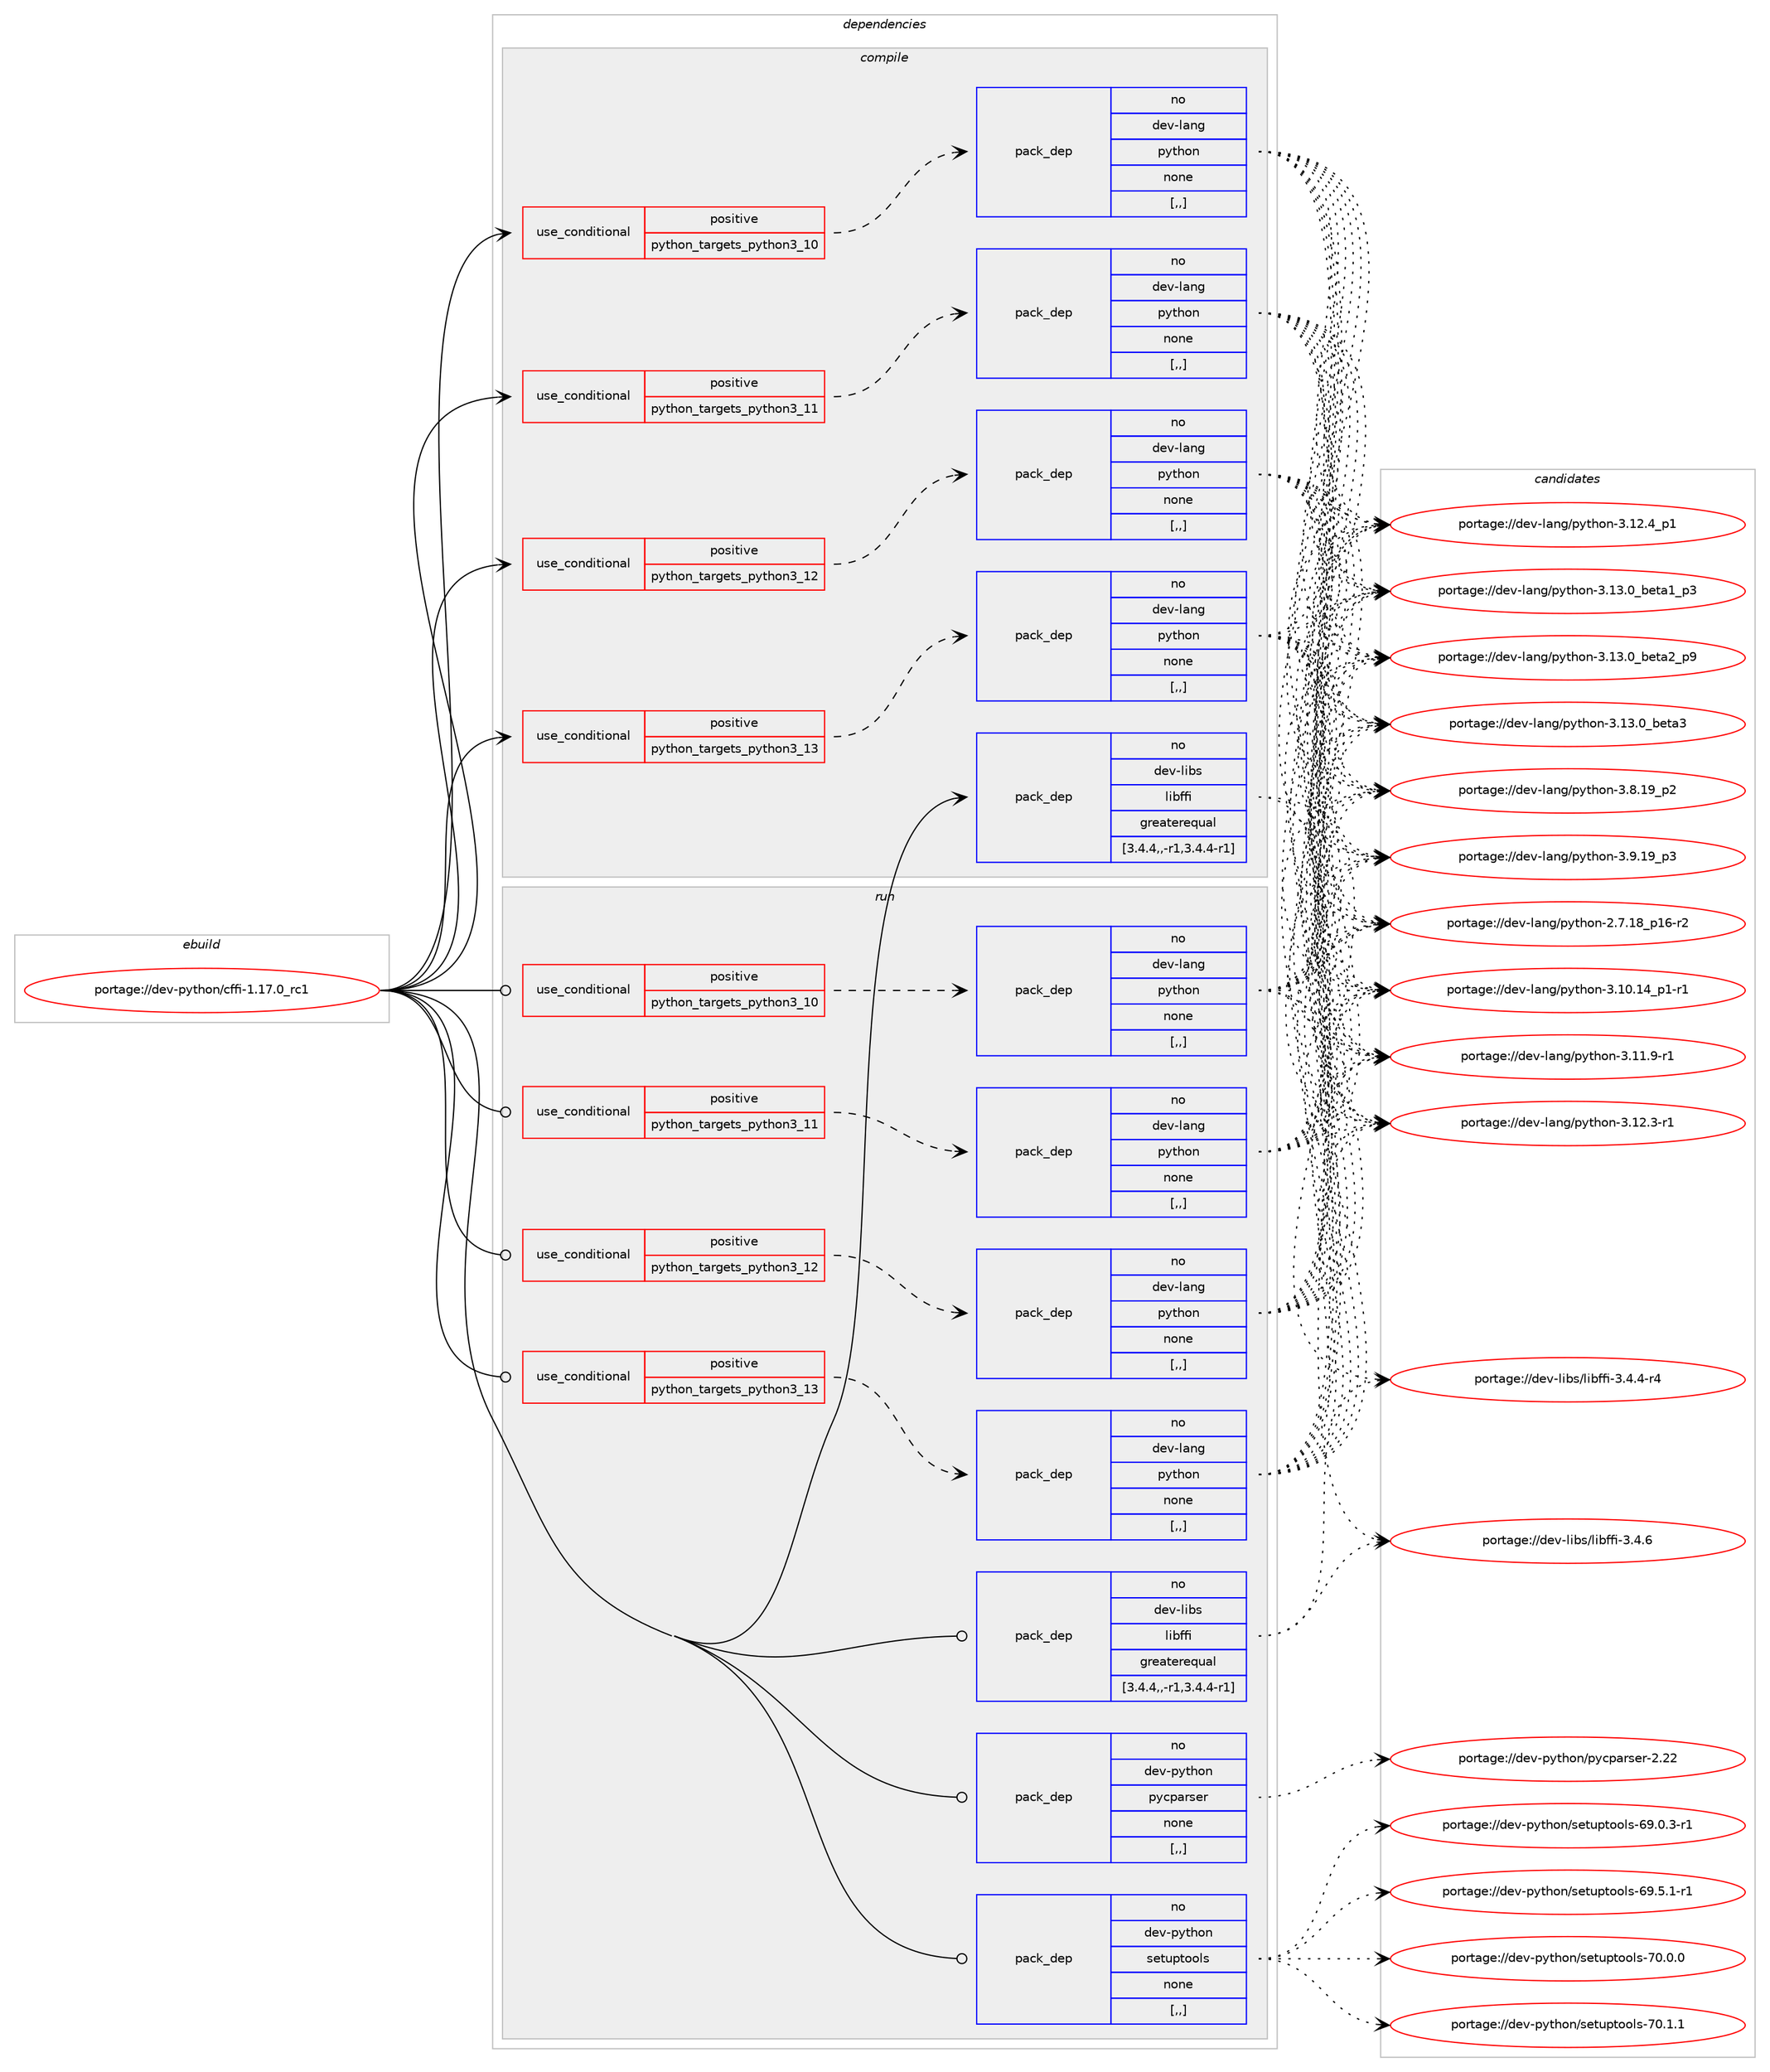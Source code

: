 digraph prolog {

# *************
# Graph options
# *************

newrank=true;
concentrate=true;
compound=true;
graph [rankdir=LR,fontname=Helvetica,fontsize=10,ranksep=1.5];#, ranksep=2.5, nodesep=0.2];
edge  [arrowhead=vee];
node  [fontname=Helvetica,fontsize=10];

# **********
# The ebuild
# **********

subgraph cluster_leftcol {
color=gray;
rank=same;
label=<<i>ebuild</i>>;
id [label="portage://dev-python/cffi-1.17.0_rc1", color=red, width=4, href="../dev-python/cffi-1.17.0_rc1.svg"];
}

# ****************
# The dependencies
# ****************

subgraph cluster_midcol {
color=gray;
label=<<i>dependencies</i>>;
subgraph cluster_compile {
fillcolor="#eeeeee";
style=filled;
label=<<i>compile</i>>;
subgraph cond30704 {
dependency140201 [label=<<TABLE BORDER="0" CELLBORDER="1" CELLSPACING="0" CELLPADDING="4"><TR><TD ROWSPAN="3" CELLPADDING="10">use_conditional</TD></TR><TR><TD>positive</TD></TR><TR><TD>python_targets_python3_10</TD></TR></TABLE>>, shape=none, color=red];
subgraph pack108285 {
dependency140202 [label=<<TABLE BORDER="0" CELLBORDER="1" CELLSPACING="0" CELLPADDING="4" WIDTH="220"><TR><TD ROWSPAN="6" CELLPADDING="30">pack_dep</TD></TR><TR><TD WIDTH="110">no</TD></TR><TR><TD>dev-lang</TD></TR><TR><TD>python</TD></TR><TR><TD>none</TD></TR><TR><TD>[,,]</TD></TR></TABLE>>, shape=none, color=blue];
}
dependency140201:e -> dependency140202:w [weight=20,style="dashed",arrowhead="vee"];
}
id:e -> dependency140201:w [weight=20,style="solid",arrowhead="vee"];
subgraph cond30705 {
dependency140203 [label=<<TABLE BORDER="0" CELLBORDER="1" CELLSPACING="0" CELLPADDING="4"><TR><TD ROWSPAN="3" CELLPADDING="10">use_conditional</TD></TR><TR><TD>positive</TD></TR><TR><TD>python_targets_python3_11</TD></TR></TABLE>>, shape=none, color=red];
subgraph pack108286 {
dependency140204 [label=<<TABLE BORDER="0" CELLBORDER="1" CELLSPACING="0" CELLPADDING="4" WIDTH="220"><TR><TD ROWSPAN="6" CELLPADDING="30">pack_dep</TD></TR><TR><TD WIDTH="110">no</TD></TR><TR><TD>dev-lang</TD></TR><TR><TD>python</TD></TR><TR><TD>none</TD></TR><TR><TD>[,,]</TD></TR></TABLE>>, shape=none, color=blue];
}
dependency140203:e -> dependency140204:w [weight=20,style="dashed",arrowhead="vee"];
}
id:e -> dependency140203:w [weight=20,style="solid",arrowhead="vee"];
subgraph cond30706 {
dependency140205 [label=<<TABLE BORDER="0" CELLBORDER="1" CELLSPACING="0" CELLPADDING="4"><TR><TD ROWSPAN="3" CELLPADDING="10">use_conditional</TD></TR><TR><TD>positive</TD></TR><TR><TD>python_targets_python3_12</TD></TR></TABLE>>, shape=none, color=red];
subgraph pack108287 {
dependency140206 [label=<<TABLE BORDER="0" CELLBORDER="1" CELLSPACING="0" CELLPADDING="4" WIDTH="220"><TR><TD ROWSPAN="6" CELLPADDING="30">pack_dep</TD></TR><TR><TD WIDTH="110">no</TD></TR><TR><TD>dev-lang</TD></TR><TR><TD>python</TD></TR><TR><TD>none</TD></TR><TR><TD>[,,]</TD></TR></TABLE>>, shape=none, color=blue];
}
dependency140205:e -> dependency140206:w [weight=20,style="dashed",arrowhead="vee"];
}
id:e -> dependency140205:w [weight=20,style="solid",arrowhead="vee"];
subgraph cond30707 {
dependency140207 [label=<<TABLE BORDER="0" CELLBORDER="1" CELLSPACING="0" CELLPADDING="4"><TR><TD ROWSPAN="3" CELLPADDING="10">use_conditional</TD></TR><TR><TD>positive</TD></TR><TR><TD>python_targets_python3_13</TD></TR></TABLE>>, shape=none, color=red];
subgraph pack108288 {
dependency140208 [label=<<TABLE BORDER="0" CELLBORDER="1" CELLSPACING="0" CELLPADDING="4" WIDTH="220"><TR><TD ROWSPAN="6" CELLPADDING="30">pack_dep</TD></TR><TR><TD WIDTH="110">no</TD></TR><TR><TD>dev-lang</TD></TR><TR><TD>python</TD></TR><TR><TD>none</TD></TR><TR><TD>[,,]</TD></TR></TABLE>>, shape=none, color=blue];
}
dependency140207:e -> dependency140208:w [weight=20,style="dashed",arrowhead="vee"];
}
id:e -> dependency140207:w [weight=20,style="solid",arrowhead="vee"];
subgraph pack108289 {
dependency140209 [label=<<TABLE BORDER="0" CELLBORDER="1" CELLSPACING="0" CELLPADDING="4" WIDTH="220"><TR><TD ROWSPAN="6" CELLPADDING="30">pack_dep</TD></TR><TR><TD WIDTH="110">no</TD></TR><TR><TD>dev-libs</TD></TR><TR><TD>libffi</TD></TR><TR><TD>greaterequal</TD></TR><TR><TD>[3.4.4,,-r1,3.4.4-r1]</TD></TR></TABLE>>, shape=none, color=blue];
}
id:e -> dependency140209:w [weight=20,style="solid",arrowhead="vee"];
}
subgraph cluster_compileandrun {
fillcolor="#eeeeee";
style=filled;
label=<<i>compile and run</i>>;
}
subgraph cluster_run {
fillcolor="#eeeeee";
style=filled;
label=<<i>run</i>>;
subgraph cond30708 {
dependency140210 [label=<<TABLE BORDER="0" CELLBORDER="1" CELLSPACING="0" CELLPADDING="4"><TR><TD ROWSPAN="3" CELLPADDING="10">use_conditional</TD></TR><TR><TD>positive</TD></TR><TR><TD>python_targets_python3_10</TD></TR></TABLE>>, shape=none, color=red];
subgraph pack108290 {
dependency140211 [label=<<TABLE BORDER="0" CELLBORDER="1" CELLSPACING="0" CELLPADDING="4" WIDTH="220"><TR><TD ROWSPAN="6" CELLPADDING="30">pack_dep</TD></TR><TR><TD WIDTH="110">no</TD></TR><TR><TD>dev-lang</TD></TR><TR><TD>python</TD></TR><TR><TD>none</TD></TR><TR><TD>[,,]</TD></TR></TABLE>>, shape=none, color=blue];
}
dependency140210:e -> dependency140211:w [weight=20,style="dashed",arrowhead="vee"];
}
id:e -> dependency140210:w [weight=20,style="solid",arrowhead="odot"];
subgraph cond30709 {
dependency140212 [label=<<TABLE BORDER="0" CELLBORDER="1" CELLSPACING="0" CELLPADDING="4"><TR><TD ROWSPAN="3" CELLPADDING="10">use_conditional</TD></TR><TR><TD>positive</TD></TR><TR><TD>python_targets_python3_11</TD></TR></TABLE>>, shape=none, color=red];
subgraph pack108291 {
dependency140213 [label=<<TABLE BORDER="0" CELLBORDER="1" CELLSPACING="0" CELLPADDING="4" WIDTH="220"><TR><TD ROWSPAN="6" CELLPADDING="30">pack_dep</TD></TR><TR><TD WIDTH="110">no</TD></TR><TR><TD>dev-lang</TD></TR><TR><TD>python</TD></TR><TR><TD>none</TD></TR><TR><TD>[,,]</TD></TR></TABLE>>, shape=none, color=blue];
}
dependency140212:e -> dependency140213:w [weight=20,style="dashed",arrowhead="vee"];
}
id:e -> dependency140212:w [weight=20,style="solid",arrowhead="odot"];
subgraph cond30710 {
dependency140214 [label=<<TABLE BORDER="0" CELLBORDER="1" CELLSPACING="0" CELLPADDING="4"><TR><TD ROWSPAN="3" CELLPADDING="10">use_conditional</TD></TR><TR><TD>positive</TD></TR><TR><TD>python_targets_python3_12</TD></TR></TABLE>>, shape=none, color=red];
subgraph pack108292 {
dependency140215 [label=<<TABLE BORDER="0" CELLBORDER="1" CELLSPACING="0" CELLPADDING="4" WIDTH="220"><TR><TD ROWSPAN="6" CELLPADDING="30">pack_dep</TD></TR><TR><TD WIDTH="110">no</TD></TR><TR><TD>dev-lang</TD></TR><TR><TD>python</TD></TR><TR><TD>none</TD></TR><TR><TD>[,,]</TD></TR></TABLE>>, shape=none, color=blue];
}
dependency140214:e -> dependency140215:w [weight=20,style="dashed",arrowhead="vee"];
}
id:e -> dependency140214:w [weight=20,style="solid",arrowhead="odot"];
subgraph cond30711 {
dependency140216 [label=<<TABLE BORDER="0" CELLBORDER="1" CELLSPACING="0" CELLPADDING="4"><TR><TD ROWSPAN="3" CELLPADDING="10">use_conditional</TD></TR><TR><TD>positive</TD></TR><TR><TD>python_targets_python3_13</TD></TR></TABLE>>, shape=none, color=red];
subgraph pack108293 {
dependency140217 [label=<<TABLE BORDER="0" CELLBORDER="1" CELLSPACING="0" CELLPADDING="4" WIDTH="220"><TR><TD ROWSPAN="6" CELLPADDING="30">pack_dep</TD></TR><TR><TD WIDTH="110">no</TD></TR><TR><TD>dev-lang</TD></TR><TR><TD>python</TD></TR><TR><TD>none</TD></TR><TR><TD>[,,]</TD></TR></TABLE>>, shape=none, color=blue];
}
dependency140216:e -> dependency140217:w [weight=20,style="dashed",arrowhead="vee"];
}
id:e -> dependency140216:w [weight=20,style="solid",arrowhead="odot"];
subgraph pack108294 {
dependency140218 [label=<<TABLE BORDER="0" CELLBORDER="1" CELLSPACING="0" CELLPADDING="4" WIDTH="220"><TR><TD ROWSPAN="6" CELLPADDING="30">pack_dep</TD></TR><TR><TD WIDTH="110">no</TD></TR><TR><TD>dev-libs</TD></TR><TR><TD>libffi</TD></TR><TR><TD>greaterequal</TD></TR><TR><TD>[3.4.4,,-r1,3.4.4-r1]</TD></TR></TABLE>>, shape=none, color=blue];
}
id:e -> dependency140218:w [weight=20,style="solid",arrowhead="odot"];
subgraph pack108295 {
dependency140219 [label=<<TABLE BORDER="0" CELLBORDER="1" CELLSPACING="0" CELLPADDING="4" WIDTH="220"><TR><TD ROWSPAN="6" CELLPADDING="30">pack_dep</TD></TR><TR><TD WIDTH="110">no</TD></TR><TR><TD>dev-python</TD></TR><TR><TD>pycparser</TD></TR><TR><TD>none</TD></TR><TR><TD>[,,]</TD></TR></TABLE>>, shape=none, color=blue];
}
id:e -> dependency140219:w [weight=20,style="solid",arrowhead="odot"];
subgraph pack108296 {
dependency140220 [label=<<TABLE BORDER="0" CELLBORDER="1" CELLSPACING="0" CELLPADDING="4" WIDTH="220"><TR><TD ROWSPAN="6" CELLPADDING="30">pack_dep</TD></TR><TR><TD WIDTH="110">no</TD></TR><TR><TD>dev-python</TD></TR><TR><TD>setuptools</TD></TR><TR><TD>none</TD></TR><TR><TD>[,,]</TD></TR></TABLE>>, shape=none, color=blue];
}
id:e -> dependency140220:w [weight=20,style="solid",arrowhead="odot"];
}
}

# **************
# The candidates
# **************

subgraph cluster_choices {
rank=same;
color=gray;
label=<<i>candidates</i>>;

subgraph choice108285 {
color=black;
nodesep=1;
choice100101118451089711010347112121116104111110455046554649569511249544511450 [label="portage://dev-lang/python-2.7.18_p16-r2", color=red, width=4,href="../dev-lang/python-2.7.18_p16-r2.svg"];
choice100101118451089711010347112121116104111110455146494846495295112494511449 [label="portage://dev-lang/python-3.10.14_p1-r1", color=red, width=4,href="../dev-lang/python-3.10.14_p1-r1.svg"];
choice100101118451089711010347112121116104111110455146494946574511449 [label="portage://dev-lang/python-3.11.9-r1", color=red, width=4,href="../dev-lang/python-3.11.9-r1.svg"];
choice100101118451089711010347112121116104111110455146495046514511449 [label="portage://dev-lang/python-3.12.3-r1", color=red, width=4,href="../dev-lang/python-3.12.3-r1.svg"];
choice100101118451089711010347112121116104111110455146495046529511249 [label="portage://dev-lang/python-3.12.4_p1", color=red, width=4,href="../dev-lang/python-3.12.4_p1.svg"];
choice10010111845108971101034711212111610411111045514649514648959810111697499511251 [label="portage://dev-lang/python-3.13.0_beta1_p3", color=red, width=4,href="../dev-lang/python-3.13.0_beta1_p3.svg"];
choice10010111845108971101034711212111610411111045514649514648959810111697509511257 [label="portage://dev-lang/python-3.13.0_beta2_p9", color=red, width=4,href="../dev-lang/python-3.13.0_beta2_p9.svg"];
choice1001011184510897110103471121211161041111104551464951464895981011169751 [label="portage://dev-lang/python-3.13.0_beta3", color=red, width=4,href="../dev-lang/python-3.13.0_beta3.svg"];
choice100101118451089711010347112121116104111110455146564649579511250 [label="portage://dev-lang/python-3.8.19_p2", color=red, width=4,href="../dev-lang/python-3.8.19_p2.svg"];
choice100101118451089711010347112121116104111110455146574649579511251 [label="portage://dev-lang/python-3.9.19_p3", color=red, width=4,href="../dev-lang/python-3.9.19_p3.svg"];
dependency140202:e -> choice100101118451089711010347112121116104111110455046554649569511249544511450:w [style=dotted,weight="100"];
dependency140202:e -> choice100101118451089711010347112121116104111110455146494846495295112494511449:w [style=dotted,weight="100"];
dependency140202:e -> choice100101118451089711010347112121116104111110455146494946574511449:w [style=dotted,weight="100"];
dependency140202:e -> choice100101118451089711010347112121116104111110455146495046514511449:w [style=dotted,weight="100"];
dependency140202:e -> choice100101118451089711010347112121116104111110455146495046529511249:w [style=dotted,weight="100"];
dependency140202:e -> choice10010111845108971101034711212111610411111045514649514648959810111697499511251:w [style=dotted,weight="100"];
dependency140202:e -> choice10010111845108971101034711212111610411111045514649514648959810111697509511257:w [style=dotted,weight="100"];
dependency140202:e -> choice1001011184510897110103471121211161041111104551464951464895981011169751:w [style=dotted,weight="100"];
dependency140202:e -> choice100101118451089711010347112121116104111110455146564649579511250:w [style=dotted,weight="100"];
dependency140202:e -> choice100101118451089711010347112121116104111110455146574649579511251:w [style=dotted,weight="100"];
}
subgraph choice108286 {
color=black;
nodesep=1;
choice100101118451089711010347112121116104111110455046554649569511249544511450 [label="portage://dev-lang/python-2.7.18_p16-r2", color=red, width=4,href="../dev-lang/python-2.7.18_p16-r2.svg"];
choice100101118451089711010347112121116104111110455146494846495295112494511449 [label="portage://dev-lang/python-3.10.14_p1-r1", color=red, width=4,href="../dev-lang/python-3.10.14_p1-r1.svg"];
choice100101118451089711010347112121116104111110455146494946574511449 [label="portage://dev-lang/python-3.11.9-r1", color=red, width=4,href="../dev-lang/python-3.11.9-r1.svg"];
choice100101118451089711010347112121116104111110455146495046514511449 [label="portage://dev-lang/python-3.12.3-r1", color=red, width=4,href="../dev-lang/python-3.12.3-r1.svg"];
choice100101118451089711010347112121116104111110455146495046529511249 [label="portage://dev-lang/python-3.12.4_p1", color=red, width=4,href="../dev-lang/python-3.12.4_p1.svg"];
choice10010111845108971101034711212111610411111045514649514648959810111697499511251 [label="portage://dev-lang/python-3.13.0_beta1_p3", color=red, width=4,href="../dev-lang/python-3.13.0_beta1_p3.svg"];
choice10010111845108971101034711212111610411111045514649514648959810111697509511257 [label="portage://dev-lang/python-3.13.0_beta2_p9", color=red, width=4,href="../dev-lang/python-3.13.0_beta2_p9.svg"];
choice1001011184510897110103471121211161041111104551464951464895981011169751 [label="portage://dev-lang/python-3.13.0_beta3", color=red, width=4,href="../dev-lang/python-3.13.0_beta3.svg"];
choice100101118451089711010347112121116104111110455146564649579511250 [label="portage://dev-lang/python-3.8.19_p2", color=red, width=4,href="../dev-lang/python-3.8.19_p2.svg"];
choice100101118451089711010347112121116104111110455146574649579511251 [label="portage://dev-lang/python-3.9.19_p3", color=red, width=4,href="../dev-lang/python-3.9.19_p3.svg"];
dependency140204:e -> choice100101118451089711010347112121116104111110455046554649569511249544511450:w [style=dotted,weight="100"];
dependency140204:e -> choice100101118451089711010347112121116104111110455146494846495295112494511449:w [style=dotted,weight="100"];
dependency140204:e -> choice100101118451089711010347112121116104111110455146494946574511449:w [style=dotted,weight="100"];
dependency140204:e -> choice100101118451089711010347112121116104111110455146495046514511449:w [style=dotted,weight="100"];
dependency140204:e -> choice100101118451089711010347112121116104111110455146495046529511249:w [style=dotted,weight="100"];
dependency140204:e -> choice10010111845108971101034711212111610411111045514649514648959810111697499511251:w [style=dotted,weight="100"];
dependency140204:e -> choice10010111845108971101034711212111610411111045514649514648959810111697509511257:w [style=dotted,weight="100"];
dependency140204:e -> choice1001011184510897110103471121211161041111104551464951464895981011169751:w [style=dotted,weight="100"];
dependency140204:e -> choice100101118451089711010347112121116104111110455146564649579511250:w [style=dotted,weight="100"];
dependency140204:e -> choice100101118451089711010347112121116104111110455146574649579511251:w [style=dotted,weight="100"];
}
subgraph choice108287 {
color=black;
nodesep=1;
choice100101118451089711010347112121116104111110455046554649569511249544511450 [label="portage://dev-lang/python-2.7.18_p16-r2", color=red, width=4,href="../dev-lang/python-2.7.18_p16-r2.svg"];
choice100101118451089711010347112121116104111110455146494846495295112494511449 [label="portage://dev-lang/python-3.10.14_p1-r1", color=red, width=4,href="../dev-lang/python-3.10.14_p1-r1.svg"];
choice100101118451089711010347112121116104111110455146494946574511449 [label="portage://dev-lang/python-3.11.9-r1", color=red, width=4,href="../dev-lang/python-3.11.9-r1.svg"];
choice100101118451089711010347112121116104111110455146495046514511449 [label="portage://dev-lang/python-3.12.3-r1", color=red, width=4,href="../dev-lang/python-3.12.3-r1.svg"];
choice100101118451089711010347112121116104111110455146495046529511249 [label="portage://dev-lang/python-3.12.4_p1", color=red, width=4,href="../dev-lang/python-3.12.4_p1.svg"];
choice10010111845108971101034711212111610411111045514649514648959810111697499511251 [label="portage://dev-lang/python-3.13.0_beta1_p3", color=red, width=4,href="../dev-lang/python-3.13.0_beta1_p3.svg"];
choice10010111845108971101034711212111610411111045514649514648959810111697509511257 [label="portage://dev-lang/python-3.13.0_beta2_p9", color=red, width=4,href="../dev-lang/python-3.13.0_beta2_p9.svg"];
choice1001011184510897110103471121211161041111104551464951464895981011169751 [label="portage://dev-lang/python-3.13.0_beta3", color=red, width=4,href="../dev-lang/python-3.13.0_beta3.svg"];
choice100101118451089711010347112121116104111110455146564649579511250 [label="portage://dev-lang/python-3.8.19_p2", color=red, width=4,href="../dev-lang/python-3.8.19_p2.svg"];
choice100101118451089711010347112121116104111110455146574649579511251 [label="portage://dev-lang/python-3.9.19_p3", color=red, width=4,href="../dev-lang/python-3.9.19_p3.svg"];
dependency140206:e -> choice100101118451089711010347112121116104111110455046554649569511249544511450:w [style=dotted,weight="100"];
dependency140206:e -> choice100101118451089711010347112121116104111110455146494846495295112494511449:w [style=dotted,weight="100"];
dependency140206:e -> choice100101118451089711010347112121116104111110455146494946574511449:w [style=dotted,weight="100"];
dependency140206:e -> choice100101118451089711010347112121116104111110455146495046514511449:w [style=dotted,weight="100"];
dependency140206:e -> choice100101118451089711010347112121116104111110455146495046529511249:w [style=dotted,weight="100"];
dependency140206:e -> choice10010111845108971101034711212111610411111045514649514648959810111697499511251:w [style=dotted,weight="100"];
dependency140206:e -> choice10010111845108971101034711212111610411111045514649514648959810111697509511257:w [style=dotted,weight="100"];
dependency140206:e -> choice1001011184510897110103471121211161041111104551464951464895981011169751:w [style=dotted,weight="100"];
dependency140206:e -> choice100101118451089711010347112121116104111110455146564649579511250:w [style=dotted,weight="100"];
dependency140206:e -> choice100101118451089711010347112121116104111110455146574649579511251:w [style=dotted,weight="100"];
}
subgraph choice108288 {
color=black;
nodesep=1;
choice100101118451089711010347112121116104111110455046554649569511249544511450 [label="portage://dev-lang/python-2.7.18_p16-r2", color=red, width=4,href="../dev-lang/python-2.7.18_p16-r2.svg"];
choice100101118451089711010347112121116104111110455146494846495295112494511449 [label="portage://dev-lang/python-3.10.14_p1-r1", color=red, width=4,href="../dev-lang/python-3.10.14_p1-r1.svg"];
choice100101118451089711010347112121116104111110455146494946574511449 [label="portage://dev-lang/python-3.11.9-r1", color=red, width=4,href="../dev-lang/python-3.11.9-r1.svg"];
choice100101118451089711010347112121116104111110455146495046514511449 [label="portage://dev-lang/python-3.12.3-r1", color=red, width=4,href="../dev-lang/python-3.12.3-r1.svg"];
choice100101118451089711010347112121116104111110455146495046529511249 [label="portage://dev-lang/python-3.12.4_p1", color=red, width=4,href="../dev-lang/python-3.12.4_p1.svg"];
choice10010111845108971101034711212111610411111045514649514648959810111697499511251 [label="portage://dev-lang/python-3.13.0_beta1_p3", color=red, width=4,href="../dev-lang/python-3.13.0_beta1_p3.svg"];
choice10010111845108971101034711212111610411111045514649514648959810111697509511257 [label="portage://dev-lang/python-3.13.0_beta2_p9", color=red, width=4,href="../dev-lang/python-3.13.0_beta2_p9.svg"];
choice1001011184510897110103471121211161041111104551464951464895981011169751 [label="portage://dev-lang/python-3.13.0_beta3", color=red, width=4,href="../dev-lang/python-3.13.0_beta3.svg"];
choice100101118451089711010347112121116104111110455146564649579511250 [label="portage://dev-lang/python-3.8.19_p2", color=red, width=4,href="../dev-lang/python-3.8.19_p2.svg"];
choice100101118451089711010347112121116104111110455146574649579511251 [label="portage://dev-lang/python-3.9.19_p3", color=red, width=4,href="../dev-lang/python-3.9.19_p3.svg"];
dependency140208:e -> choice100101118451089711010347112121116104111110455046554649569511249544511450:w [style=dotted,weight="100"];
dependency140208:e -> choice100101118451089711010347112121116104111110455146494846495295112494511449:w [style=dotted,weight="100"];
dependency140208:e -> choice100101118451089711010347112121116104111110455146494946574511449:w [style=dotted,weight="100"];
dependency140208:e -> choice100101118451089711010347112121116104111110455146495046514511449:w [style=dotted,weight="100"];
dependency140208:e -> choice100101118451089711010347112121116104111110455146495046529511249:w [style=dotted,weight="100"];
dependency140208:e -> choice10010111845108971101034711212111610411111045514649514648959810111697499511251:w [style=dotted,weight="100"];
dependency140208:e -> choice10010111845108971101034711212111610411111045514649514648959810111697509511257:w [style=dotted,weight="100"];
dependency140208:e -> choice1001011184510897110103471121211161041111104551464951464895981011169751:w [style=dotted,weight="100"];
dependency140208:e -> choice100101118451089711010347112121116104111110455146564649579511250:w [style=dotted,weight="100"];
dependency140208:e -> choice100101118451089711010347112121116104111110455146574649579511251:w [style=dotted,weight="100"];
}
subgraph choice108289 {
color=black;
nodesep=1;
choice100101118451081059811547108105981021021054551465246524511452 [label="portage://dev-libs/libffi-3.4.4-r4", color=red, width=4,href="../dev-libs/libffi-3.4.4-r4.svg"];
choice10010111845108105981154710810598102102105455146524654 [label="portage://dev-libs/libffi-3.4.6", color=red, width=4,href="../dev-libs/libffi-3.4.6.svg"];
dependency140209:e -> choice100101118451081059811547108105981021021054551465246524511452:w [style=dotted,weight="100"];
dependency140209:e -> choice10010111845108105981154710810598102102105455146524654:w [style=dotted,weight="100"];
}
subgraph choice108290 {
color=black;
nodesep=1;
choice100101118451089711010347112121116104111110455046554649569511249544511450 [label="portage://dev-lang/python-2.7.18_p16-r2", color=red, width=4,href="../dev-lang/python-2.7.18_p16-r2.svg"];
choice100101118451089711010347112121116104111110455146494846495295112494511449 [label="portage://dev-lang/python-3.10.14_p1-r1", color=red, width=4,href="../dev-lang/python-3.10.14_p1-r1.svg"];
choice100101118451089711010347112121116104111110455146494946574511449 [label="portage://dev-lang/python-3.11.9-r1", color=red, width=4,href="../dev-lang/python-3.11.9-r1.svg"];
choice100101118451089711010347112121116104111110455146495046514511449 [label="portage://dev-lang/python-3.12.3-r1", color=red, width=4,href="../dev-lang/python-3.12.3-r1.svg"];
choice100101118451089711010347112121116104111110455146495046529511249 [label="portage://dev-lang/python-3.12.4_p1", color=red, width=4,href="../dev-lang/python-3.12.4_p1.svg"];
choice10010111845108971101034711212111610411111045514649514648959810111697499511251 [label="portage://dev-lang/python-3.13.0_beta1_p3", color=red, width=4,href="../dev-lang/python-3.13.0_beta1_p3.svg"];
choice10010111845108971101034711212111610411111045514649514648959810111697509511257 [label="portage://dev-lang/python-3.13.0_beta2_p9", color=red, width=4,href="../dev-lang/python-3.13.0_beta2_p9.svg"];
choice1001011184510897110103471121211161041111104551464951464895981011169751 [label="portage://dev-lang/python-3.13.0_beta3", color=red, width=4,href="../dev-lang/python-3.13.0_beta3.svg"];
choice100101118451089711010347112121116104111110455146564649579511250 [label="portage://dev-lang/python-3.8.19_p2", color=red, width=4,href="../dev-lang/python-3.8.19_p2.svg"];
choice100101118451089711010347112121116104111110455146574649579511251 [label="portage://dev-lang/python-3.9.19_p3", color=red, width=4,href="../dev-lang/python-3.9.19_p3.svg"];
dependency140211:e -> choice100101118451089711010347112121116104111110455046554649569511249544511450:w [style=dotted,weight="100"];
dependency140211:e -> choice100101118451089711010347112121116104111110455146494846495295112494511449:w [style=dotted,weight="100"];
dependency140211:e -> choice100101118451089711010347112121116104111110455146494946574511449:w [style=dotted,weight="100"];
dependency140211:e -> choice100101118451089711010347112121116104111110455146495046514511449:w [style=dotted,weight="100"];
dependency140211:e -> choice100101118451089711010347112121116104111110455146495046529511249:w [style=dotted,weight="100"];
dependency140211:e -> choice10010111845108971101034711212111610411111045514649514648959810111697499511251:w [style=dotted,weight="100"];
dependency140211:e -> choice10010111845108971101034711212111610411111045514649514648959810111697509511257:w [style=dotted,weight="100"];
dependency140211:e -> choice1001011184510897110103471121211161041111104551464951464895981011169751:w [style=dotted,weight="100"];
dependency140211:e -> choice100101118451089711010347112121116104111110455146564649579511250:w [style=dotted,weight="100"];
dependency140211:e -> choice100101118451089711010347112121116104111110455146574649579511251:w [style=dotted,weight="100"];
}
subgraph choice108291 {
color=black;
nodesep=1;
choice100101118451089711010347112121116104111110455046554649569511249544511450 [label="portage://dev-lang/python-2.7.18_p16-r2", color=red, width=4,href="../dev-lang/python-2.7.18_p16-r2.svg"];
choice100101118451089711010347112121116104111110455146494846495295112494511449 [label="portage://dev-lang/python-3.10.14_p1-r1", color=red, width=4,href="../dev-lang/python-3.10.14_p1-r1.svg"];
choice100101118451089711010347112121116104111110455146494946574511449 [label="portage://dev-lang/python-3.11.9-r1", color=red, width=4,href="../dev-lang/python-3.11.9-r1.svg"];
choice100101118451089711010347112121116104111110455146495046514511449 [label="portage://dev-lang/python-3.12.3-r1", color=red, width=4,href="../dev-lang/python-3.12.3-r1.svg"];
choice100101118451089711010347112121116104111110455146495046529511249 [label="portage://dev-lang/python-3.12.4_p1", color=red, width=4,href="../dev-lang/python-3.12.4_p1.svg"];
choice10010111845108971101034711212111610411111045514649514648959810111697499511251 [label="portage://dev-lang/python-3.13.0_beta1_p3", color=red, width=4,href="../dev-lang/python-3.13.0_beta1_p3.svg"];
choice10010111845108971101034711212111610411111045514649514648959810111697509511257 [label="portage://dev-lang/python-3.13.0_beta2_p9", color=red, width=4,href="../dev-lang/python-3.13.0_beta2_p9.svg"];
choice1001011184510897110103471121211161041111104551464951464895981011169751 [label="portage://dev-lang/python-3.13.0_beta3", color=red, width=4,href="../dev-lang/python-3.13.0_beta3.svg"];
choice100101118451089711010347112121116104111110455146564649579511250 [label="portage://dev-lang/python-3.8.19_p2", color=red, width=4,href="../dev-lang/python-3.8.19_p2.svg"];
choice100101118451089711010347112121116104111110455146574649579511251 [label="portage://dev-lang/python-3.9.19_p3", color=red, width=4,href="../dev-lang/python-3.9.19_p3.svg"];
dependency140213:e -> choice100101118451089711010347112121116104111110455046554649569511249544511450:w [style=dotted,weight="100"];
dependency140213:e -> choice100101118451089711010347112121116104111110455146494846495295112494511449:w [style=dotted,weight="100"];
dependency140213:e -> choice100101118451089711010347112121116104111110455146494946574511449:w [style=dotted,weight="100"];
dependency140213:e -> choice100101118451089711010347112121116104111110455146495046514511449:w [style=dotted,weight="100"];
dependency140213:e -> choice100101118451089711010347112121116104111110455146495046529511249:w [style=dotted,weight="100"];
dependency140213:e -> choice10010111845108971101034711212111610411111045514649514648959810111697499511251:w [style=dotted,weight="100"];
dependency140213:e -> choice10010111845108971101034711212111610411111045514649514648959810111697509511257:w [style=dotted,weight="100"];
dependency140213:e -> choice1001011184510897110103471121211161041111104551464951464895981011169751:w [style=dotted,weight="100"];
dependency140213:e -> choice100101118451089711010347112121116104111110455146564649579511250:w [style=dotted,weight="100"];
dependency140213:e -> choice100101118451089711010347112121116104111110455146574649579511251:w [style=dotted,weight="100"];
}
subgraph choice108292 {
color=black;
nodesep=1;
choice100101118451089711010347112121116104111110455046554649569511249544511450 [label="portage://dev-lang/python-2.7.18_p16-r2", color=red, width=4,href="../dev-lang/python-2.7.18_p16-r2.svg"];
choice100101118451089711010347112121116104111110455146494846495295112494511449 [label="portage://dev-lang/python-3.10.14_p1-r1", color=red, width=4,href="../dev-lang/python-3.10.14_p1-r1.svg"];
choice100101118451089711010347112121116104111110455146494946574511449 [label="portage://dev-lang/python-3.11.9-r1", color=red, width=4,href="../dev-lang/python-3.11.9-r1.svg"];
choice100101118451089711010347112121116104111110455146495046514511449 [label="portage://dev-lang/python-3.12.3-r1", color=red, width=4,href="../dev-lang/python-3.12.3-r1.svg"];
choice100101118451089711010347112121116104111110455146495046529511249 [label="portage://dev-lang/python-3.12.4_p1", color=red, width=4,href="../dev-lang/python-3.12.4_p1.svg"];
choice10010111845108971101034711212111610411111045514649514648959810111697499511251 [label="portage://dev-lang/python-3.13.0_beta1_p3", color=red, width=4,href="../dev-lang/python-3.13.0_beta1_p3.svg"];
choice10010111845108971101034711212111610411111045514649514648959810111697509511257 [label="portage://dev-lang/python-3.13.0_beta2_p9", color=red, width=4,href="../dev-lang/python-3.13.0_beta2_p9.svg"];
choice1001011184510897110103471121211161041111104551464951464895981011169751 [label="portage://dev-lang/python-3.13.0_beta3", color=red, width=4,href="../dev-lang/python-3.13.0_beta3.svg"];
choice100101118451089711010347112121116104111110455146564649579511250 [label="portage://dev-lang/python-3.8.19_p2", color=red, width=4,href="../dev-lang/python-3.8.19_p2.svg"];
choice100101118451089711010347112121116104111110455146574649579511251 [label="portage://dev-lang/python-3.9.19_p3", color=red, width=4,href="../dev-lang/python-3.9.19_p3.svg"];
dependency140215:e -> choice100101118451089711010347112121116104111110455046554649569511249544511450:w [style=dotted,weight="100"];
dependency140215:e -> choice100101118451089711010347112121116104111110455146494846495295112494511449:w [style=dotted,weight="100"];
dependency140215:e -> choice100101118451089711010347112121116104111110455146494946574511449:w [style=dotted,weight="100"];
dependency140215:e -> choice100101118451089711010347112121116104111110455146495046514511449:w [style=dotted,weight="100"];
dependency140215:e -> choice100101118451089711010347112121116104111110455146495046529511249:w [style=dotted,weight="100"];
dependency140215:e -> choice10010111845108971101034711212111610411111045514649514648959810111697499511251:w [style=dotted,weight="100"];
dependency140215:e -> choice10010111845108971101034711212111610411111045514649514648959810111697509511257:w [style=dotted,weight="100"];
dependency140215:e -> choice1001011184510897110103471121211161041111104551464951464895981011169751:w [style=dotted,weight="100"];
dependency140215:e -> choice100101118451089711010347112121116104111110455146564649579511250:w [style=dotted,weight="100"];
dependency140215:e -> choice100101118451089711010347112121116104111110455146574649579511251:w [style=dotted,weight="100"];
}
subgraph choice108293 {
color=black;
nodesep=1;
choice100101118451089711010347112121116104111110455046554649569511249544511450 [label="portage://dev-lang/python-2.7.18_p16-r2", color=red, width=4,href="../dev-lang/python-2.7.18_p16-r2.svg"];
choice100101118451089711010347112121116104111110455146494846495295112494511449 [label="portage://dev-lang/python-3.10.14_p1-r1", color=red, width=4,href="../dev-lang/python-3.10.14_p1-r1.svg"];
choice100101118451089711010347112121116104111110455146494946574511449 [label="portage://dev-lang/python-3.11.9-r1", color=red, width=4,href="../dev-lang/python-3.11.9-r1.svg"];
choice100101118451089711010347112121116104111110455146495046514511449 [label="portage://dev-lang/python-3.12.3-r1", color=red, width=4,href="../dev-lang/python-3.12.3-r1.svg"];
choice100101118451089711010347112121116104111110455146495046529511249 [label="portage://dev-lang/python-3.12.4_p1", color=red, width=4,href="../dev-lang/python-3.12.4_p1.svg"];
choice10010111845108971101034711212111610411111045514649514648959810111697499511251 [label="portage://dev-lang/python-3.13.0_beta1_p3", color=red, width=4,href="../dev-lang/python-3.13.0_beta1_p3.svg"];
choice10010111845108971101034711212111610411111045514649514648959810111697509511257 [label="portage://dev-lang/python-3.13.0_beta2_p9", color=red, width=4,href="../dev-lang/python-3.13.0_beta2_p9.svg"];
choice1001011184510897110103471121211161041111104551464951464895981011169751 [label="portage://dev-lang/python-3.13.0_beta3", color=red, width=4,href="../dev-lang/python-3.13.0_beta3.svg"];
choice100101118451089711010347112121116104111110455146564649579511250 [label="portage://dev-lang/python-3.8.19_p2", color=red, width=4,href="../dev-lang/python-3.8.19_p2.svg"];
choice100101118451089711010347112121116104111110455146574649579511251 [label="portage://dev-lang/python-3.9.19_p3", color=red, width=4,href="../dev-lang/python-3.9.19_p3.svg"];
dependency140217:e -> choice100101118451089711010347112121116104111110455046554649569511249544511450:w [style=dotted,weight="100"];
dependency140217:e -> choice100101118451089711010347112121116104111110455146494846495295112494511449:w [style=dotted,weight="100"];
dependency140217:e -> choice100101118451089711010347112121116104111110455146494946574511449:w [style=dotted,weight="100"];
dependency140217:e -> choice100101118451089711010347112121116104111110455146495046514511449:w [style=dotted,weight="100"];
dependency140217:e -> choice100101118451089711010347112121116104111110455146495046529511249:w [style=dotted,weight="100"];
dependency140217:e -> choice10010111845108971101034711212111610411111045514649514648959810111697499511251:w [style=dotted,weight="100"];
dependency140217:e -> choice10010111845108971101034711212111610411111045514649514648959810111697509511257:w [style=dotted,weight="100"];
dependency140217:e -> choice1001011184510897110103471121211161041111104551464951464895981011169751:w [style=dotted,weight="100"];
dependency140217:e -> choice100101118451089711010347112121116104111110455146564649579511250:w [style=dotted,weight="100"];
dependency140217:e -> choice100101118451089711010347112121116104111110455146574649579511251:w [style=dotted,weight="100"];
}
subgraph choice108294 {
color=black;
nodesep=1;
choice100101118451081059811547108105981021021054551465246524511452 [label="portage://dev-libs/libffi-3.4.4-r4", color=red, width=4,href="../dev-libs/libffi-3.4.4-r4.svg"];
choice10010111845108105981154710810598102102105455146524654 [label="portage://dev-libs/libffi-3.4.6", color=red, width=4,href="../dev-libs/libffi-3.4.6.svg"];
dependency140218:e -> choice100101118451081059811547108105981021021054551465246524511452:w [style=dotted,weight="100"];
dependency140218:e -> choice10010111845108105981154710810598102102105455146524654:w [style=dotted,weight="100"];
}
subgraph choice108295 {
color=black;
nodesep=1;
choice100101118451121211161041111104711212199112971141151011144550465050 [label="portage://dev-python/pycparser-2.22", color=red, width=4,href="../dev-python/pycparser-2.22.svg"];
dependency140219:e -> choice100101118451121211161041111104711212199112971141151011144550465050:w [style=dotted,weight="100"];
}
subgraph choice108296 {
color=black;
nodesep=1;
choice1001011184511212111610411111047115101116117112116111111108115455457464846514511449 [label="portage://dev-python/setuptools-69.0.3-r1", color=red, width=4,href="../dev-python/setuptools-69.0.3-r1.svg"];
choice1001011184511212111610411111047115101116117112116111111108115455457465346494511449 [label="portage://dev-python/setuptools-69.5.1-r1", color=red, width=4,href="../dev-python/setuptools-69.5.1-r1.svg"];
choice100101118451121211161041111104711510111611711211611111110811545554846484648 [label="portage://dev-python/setuptools-70.0.0", color=red, width=4,href="../dev-python/setuptools-70.0.0.svg"];
choice100101118451121211161041111104711510111611711211611111110811545554846494649 [label="portage://dev-python/setuptools-70.1.1", color=red, width=4,href="../dev-python/setuptools-70.1.1.svg"];
dependency140220:e -> choice1001011184511212111610411111047115101116117112116111111108115455457464846514511449:w [style=dotted,weight="100"];
dependency140220:e -> choice1001011184511212111610411111047115101116117112116111111108115455457465346494511449:w [style=dotted,weight="100"];
dependency140220:e -> choice100101118451121211161041111104711510111611711211611111110811545554846484648:w [style=dotted,weight="100"];
dependency140220:e -> choice100101118451121211161041111104711510111611711211611111110811545554846494649:w [style=dotted,weight="100"];
}
}

}
